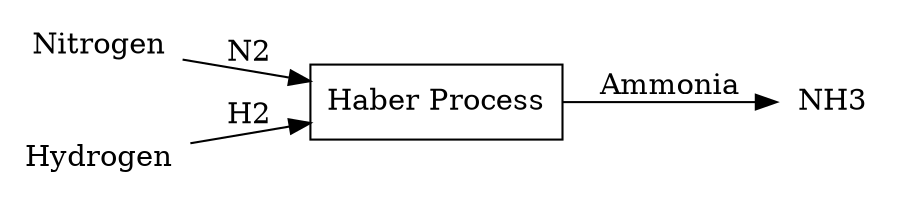 digraph "Process flow diagram" {
	rankdir=LR size="6,4"
	node [shape=none]
	N2 [label=Nitrogen]
	H2 [label=Hydrogen]
	NH3
	node [shape=rectangle]
	HP [label="Haber Process"]
	N2 -> HP [label=N2]
	H2 -> HP [label=H2]
	HP -> NH3 [label=Ammonia]
}
